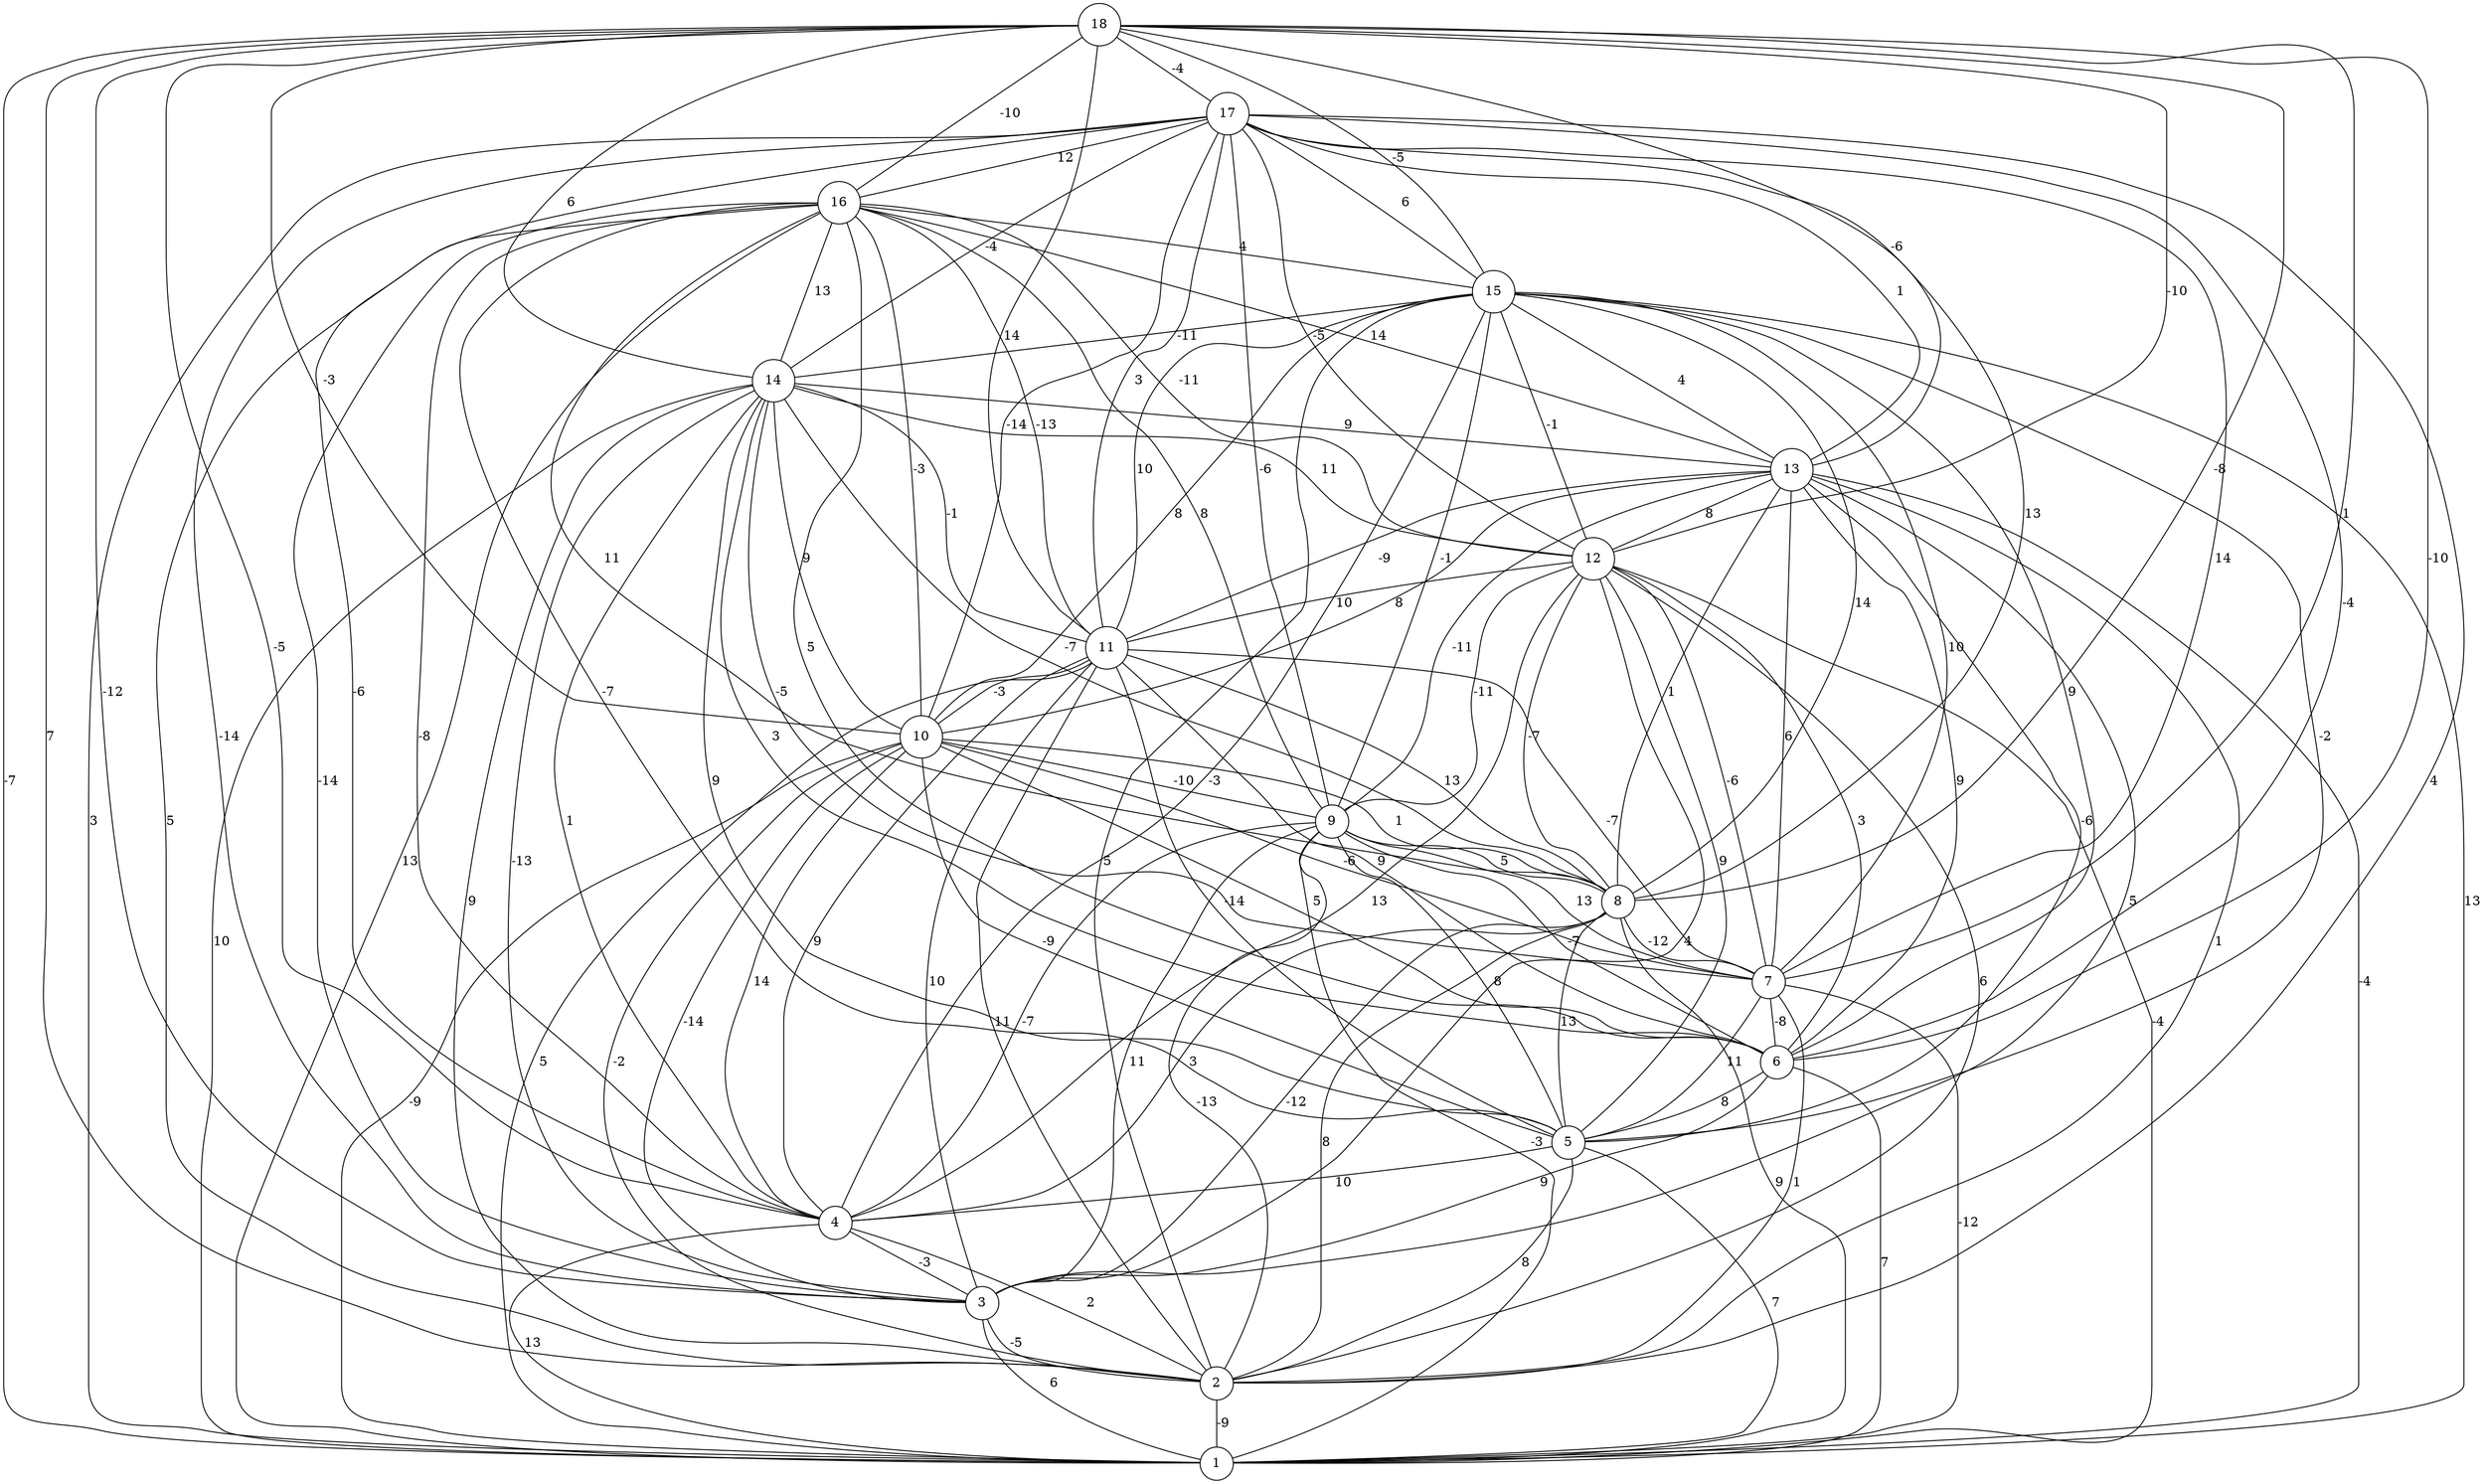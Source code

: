 graph { 
	 fontname="Helvetica,Arial,sans-serif" 
	 node [shape = circle]; 
	 18 -- 1 [label = "-7"];
	 18 -- 2 [label = "7"];
	 18 -- 3 [label = "-12"];
	 18 -- 4 [label = "-5"];
	 18 -- 6 [label = "-10"];
	 18 -- 7 [label = "1"];
	 18 -- 8 [label = "-8"];
	 18 -- 10 [label = "-3"];
	 18 -- 11 [label = "14"];
	 18 -- 12 [label = "-10"];
	 18 -- 13 [label = "-6"];
	 18 -- 14 [label = "6"];
	 18 -- 15 [label = "-5"];
	 18 -- 16 [label = "-10"];
	 18 -- 17 [label = "-4"];
	 17 -- 1 [label = "3"];
	 17 -- 2 [label = "4"];
	 17 -- 3 [label = "-14"];
	 17 -- 4 [label = "-6"];
	 17 -- 6 [label = "-4"];
	 17 -- 7 [label = "14"];
	 17 -- 8 [label = "13"];
	 17 -- 9 [label = "-6"];
	 17 -- 10 [label = "-14"];
	 17 -- 11 [label = "3"];
	 17 -- 12 [label = "-5"];
	 17 -- 13 [label = "1"];
	 17 -- 14 [label = "-4"];
	 17 -- 15 [label = "6"];
	 17 -- 16 [label = "12"];
	 16 -- 1 [label = "13"];
	 16 -- 2 [label = "5"];
	 16 -- 3 [label = "-14"];
	 16 -- 4 [label = "-8"];
	 16 -- 5 [label = "-7"];
	 16 -- 6 [label = "5"];
	 16 -- 8 [label = "11"];
	 16 -- 9 [label = "8"];
	 16 -- 10 [label = "-3"];
	 16 -- 11 [label = "-13"];
	 16 -- 12 [label = "-11"];
	 16 -- 13 [label = "14"];
	 16 -- 14 [label = "13"];
	 16 -- 15 [label = "4"];
	 15 -- 1 [label = "13"];
	 15 -- 2 [label = "5"];
	 15 -- 4 [label = "-3"];
	 15 -- 5 [label = "-2"];
	 15 -- 6 [label = "9"];
	 15 -- 7 [label = "10"];
	 15 -- 8 [label = "14"];
	 15 -- 9 [label = "-1"];
	 15 -- 10 [label = "8"];
	 15 -- 11 [label = "10"];
	 15 -- 12 [label = "-1"];
	 15 -- 13 [label = "4"];
	 15 -- 14 [label = "-11"];
	 14 -- 1 [label = "10"];
	 14 -- 2 [label = "9"];
	 14 -- 3 [label = "-13"];
	 14 -- 4 [label = "1"];
	 14 -- 5 [label = "9"];
	 14 -- 6 [label = "3"];
	 14 -- 7 [label = "-5"];
	 14 -- 8 [label = "-7"];
	 14 -- 10 [label = "9"];
	 14 -- 11 [label = "-1"];
	 14 -- 12 [label = "11"];
	 14 -- 13 [label = "9"];
	 13 -- 1 [label = "-4"];
	 13 -- 2 [label = "1"];
	 13 -- 3 [label = "5"];
	 13 -- 5 [label = "-6"];
	 13 -- 6 [label = "9"];
	 13 -- 7 [label = "6"];
	 13 -- 8 [label = "1"];
	 13 -- 9 [label = "-11"];
	 13 -- 10 [label = "8"];
	 13 -- 11 [label = "-9"];
	 13 -- 12 [label = "8"];
	 12 -- 1 [label = "-4"];
	 12 -- 2 [label = "6"];
	 12 -- 3 [label = "4"];
	 12 -- 4 [label = "13"];
	 12 -- 5 [label = "9"];
	 12 -- 6 [label = "3"];
	 12 -- 7 [label = "-6"];
	 12 -- 8 [label = "-7"];
	 12 -- 9 [label = "-11"];
	 12 -- 11 [label = "10"];
	 11 -- 1 [label = "5"];
	 11 -- 2 [label = "11"];
	 11 -- 3 [label = "10"];
	 11 -- 4 [label = "9"];
	 11 -- 5 [label = "-14"];
	 11 -- 6 [label = "9"];
	 11 -- 7 [label = "-7"];
	 11 -- 8 [label = "13"];
	 11 -- 10 [label = "-3"];
	 10 -- 1 [label = "-9"];
	 10 -- 2 [label = "-2"];
	 10 -- 3 [label = "-14"];
	 10 -- 4 [label = "14"];
	 10 -- 5 [label = "-9"];
	 10 -- 6 [label = "5"];
	 10 -- 7 [label = "-6"];
	 10 -- 8 [label = "1"];
	 10 -- 9 [label = "-10"];
	 9 -- 1 [label = "-3"];
	 9 -- 2 [label = "-13"];
	 9 -- 3 [label = "11"];
	 9 -- 4 [label = "-7"];
	 9 -- 5 [label = "8"];
	 9 -- 6 [label = "-7"];
	 9 -- 7 [label = "13"];
	 9 -- 8 [label = "5"];
	 8 -- 1 [label = "9"];
	 8 -- 2 [label = "8"];
	 8 -- 3 [label = "-12"];
	 8 -- 4 [label = "3"];
	 8 -- 5 [label = "13"];
	 8 -- 7 [label = "-12"];
	 7 -- 1 [label = "-12"];
	 7 -- 2 [label = "1"];
	 7 -- 5 [label = "11"];
	 7 -- 6 [label = "-8"];
	 6 -- 1 [label = "7"];
	 6 -- 3 [label = "9"];
	 6 -- 5 [label = "8"];
	 5 -- 1 [label = "7"];
	 5 -- 2 [label = "8"];
	 5 -- 4 [label = "10"];
	 4 -- 1 [label = "13"];
	 4 -- 2 [label = "2"];
	 4 -- 3 [label = "-3"];
	 3 -- 1 [label = "6"];
	 3 -- 2 [label = "-5"];
	 2 -- 1 [label = "-9"];
	 1;
	 2;
	 3;
	 4;
	 5;
	 6;
	 7;
	 8;
	 9;
	 10;
	 11;
	 12;
	 13;
	 14;
	 15;
	 16;
	 17;
	 18;
}
